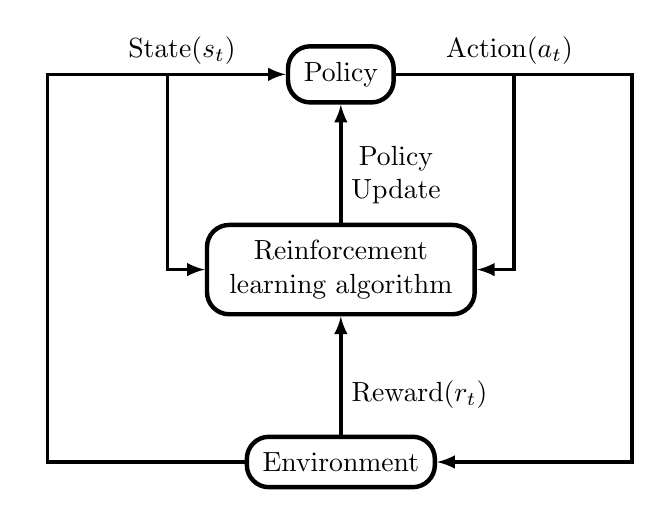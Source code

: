 %%% ==================== RLC_architecture ====================
% The figure of Reinforcement Learning architecture.
% Author: Wu, Po Hsun
% Date: August 30, 2022
%
\tikzstyle{circlenode}=[circle, draw=black, thick, minimum size=1mm, align=center]
\tikzstyle{squarednode} = [
    rectangle,
    rounded corners=8pt,
    draw=black,
    ultra thick,
    minimum size=1mm,
    align=center,
    inner sep=2mm
]

\begin{tikzpicture}[
    ->, >={latex},
    node distance=1.5cm,
    very thick,
    align=center
    ]
    % ---------- Nodes ----------
    \node[squarednode]                  (policy)                                {Policy};
    \node[squarednode, text width=3cm]  (RL_algo)       [below=of policy]       {Reinforcement learning algorithm};
    \node[squarednode]                  (env)           [below=of RL_algo]      {Environment};

    % ---------- Lines ----------
    \draw[] (policy.east) -- ++(3,0) |- (env.east);
    \draw[] (env.west) -- ++(-2.5,0) |- (policy.west);
    \draw[] (env.north) -- (RL_algo.south);
    \draw[] (RL_algo) -- (policy.south);
    \draw[] (policy.west)+(-1.5,0) |- (RL_algo);
    \draw[] (policy.east)+(1.5,0) |- (RL_algo);

    % ---------- Symbols ----------
    \node[right] at ($(policy.east)+(0.5,0.3)$)   {Action$(a_t)$};
    \node[left]  at ($(policy.west)+(-0.5,0.3)$)  {State$(s_t)$};
    \node[above] at ($(env.north)+(1,0.2)$)       {Reward$(r_t)$};
    \node[above, text width=2cm] at ($(RL_algo.north)+(0.7,0.1)$)   {Policy Update};

\end{tikzpicture}